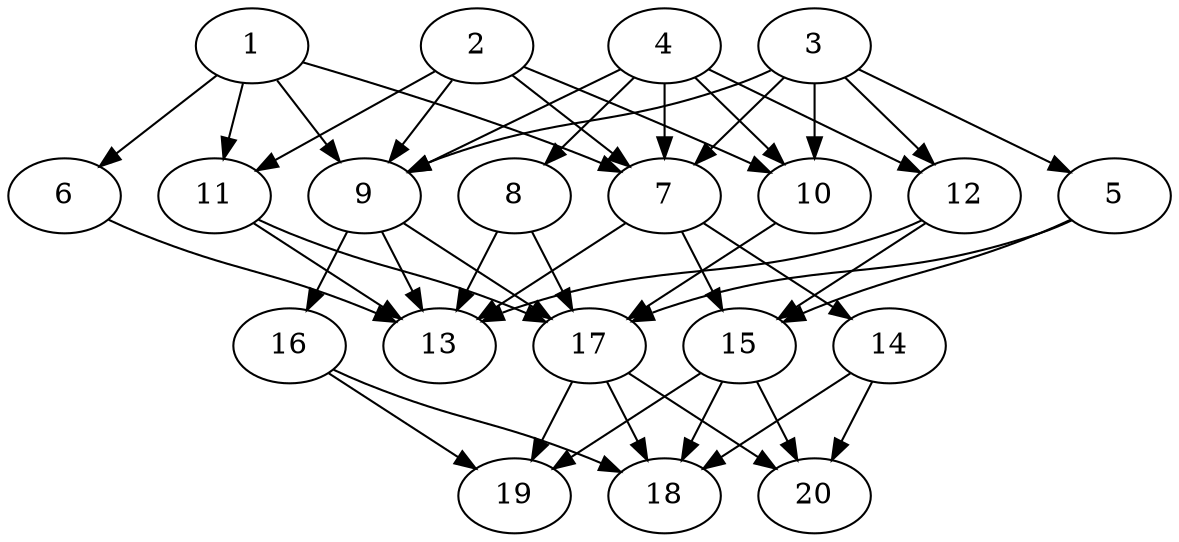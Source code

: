 // DAG automatically generated by daggen at Tue Jul 23 14:34:08 2019
// ./daggen --dot -n 20 --ccr 0.3 --fat 0.7 --regular 0.5 --density 0.8 --mindata 5242880 --maxdata 52428800 
digraph G {
  1 [size="88009387", alpha="0.15", expect_size="26402816"] 
  1 -> 6 [size ="26402816"]
  1 -> 7 [size ="26402816"]
  1 -> 9 [size ="26402816"]
  1 -> 11 [size ="26402816"]
  2 [size="34839893", alpha="0.01", expect_size="10451968"] 
  2 -> 7 [size ="10451968"]
  2 -> 9 [size ="10451968"]
  2 -> 10 [size ="10451968"]
  2 -> 11 [size ="10451968"]
  3 [size="41171627", alpha="0.18", expect_size="12351488"] 
  3 -> 5 [size ="12351488"]
  3 -> 7 [size ="12351488"]
  3 -> 9 [size ="12351488"]
  3 -> 10 [size ="12351488"]
  3 -> 12 [size ="12351488"]
  4 [size="35952640", alpha="0.13", expect_size="10785792"] 
  4 -> 7 [size ="10785792"]
  4 -> 8 [size ="10785792"]
  4 -> 9 [size ="10785792"]
  4 -> 10 [size ="10785792"]
  4 -> 12 [size ="10785792"]
  5 [size="83783680", alpha="0.01", expect_size="25135104"] 
  5 -> 15 [size ="25135104"]
  5 -> 17 [size ="25135104"]
  6 [size="121941333", alpha="0.02", expect_size="36582400"] 
  6 -> 13 [size ="36582400"]
  7 [size="115237547", alpha="0.06", expect_size="34571264"] 
  7 -> 13 [size ="34571264"]
  7 -> 14 [size ="34571264"]
  7 -> 15 [size ="34571264"]
  8 [size="80923307", alpha="0.05", expect_size="24276992"] 
  8 -> 13 [size ="24276992"]
  8 -> 17 [size ="24276992"]
  9 [size="137366187", alpha="0.12", expect_size="41209856"] 
  9 -> 13 [size ="41209856"]
  9 -> 16 [size ="41209856"]
  9 -> 17 [size ="41209856"]
  10 [size="150534827", alpha="0.15", expect_size="45160448"] 
  10 -> 17 [size ="45160448"]
  11 [size="119330133", alpha="0.09", expect_size="35799040"] 
  11 -> 13 [size ="35799040"]
  11 -> 17 [size ="35799040"]
  12 [size="82889387", alpha="0.03", expect_size="24866816"] 
  12 -> 13 [size ="24866816"]
  12 -> 15 [size ="24866816"]
  13 [size="93849600", alpha="0.20", expect_size="28154880"] 
  14 [size="81923413", alpha="0.18", expect_size="24577024"] 
  14 -> 18 [size ="24577024"]
  14 -> 20 [size ="24577024"]
  15 [size="29713067", alpha="0.01", expect_size="8913920"] 
  15 -> 18 [size ="8913920"]
  15 -> 19 [size ="8913920"]
  15 -> 20 [size ="8913920"]
  16 [size="34276693", alpha="0.09", expect_size="10283008"] 
  16 -> 18 [size ="10283008"]
  16 -> 19 [size ="10283008"]
  17 [size="50445653", alpha="0.18", expect_size="15133696"] 
  17 -> 18 [size ="15133696"]
  17 -> 19 [size ="15133696"]
  17 -> 20 [size ="15133696"]
  18 [size="94225067", alpha="0.03", expect_size="28267520"] 
  19 [size="133915307", alpha="0.16", expect_size="40174592"] 
  20 [size="69031253", alpha="0.18", expect_size="20709376"] 
}
